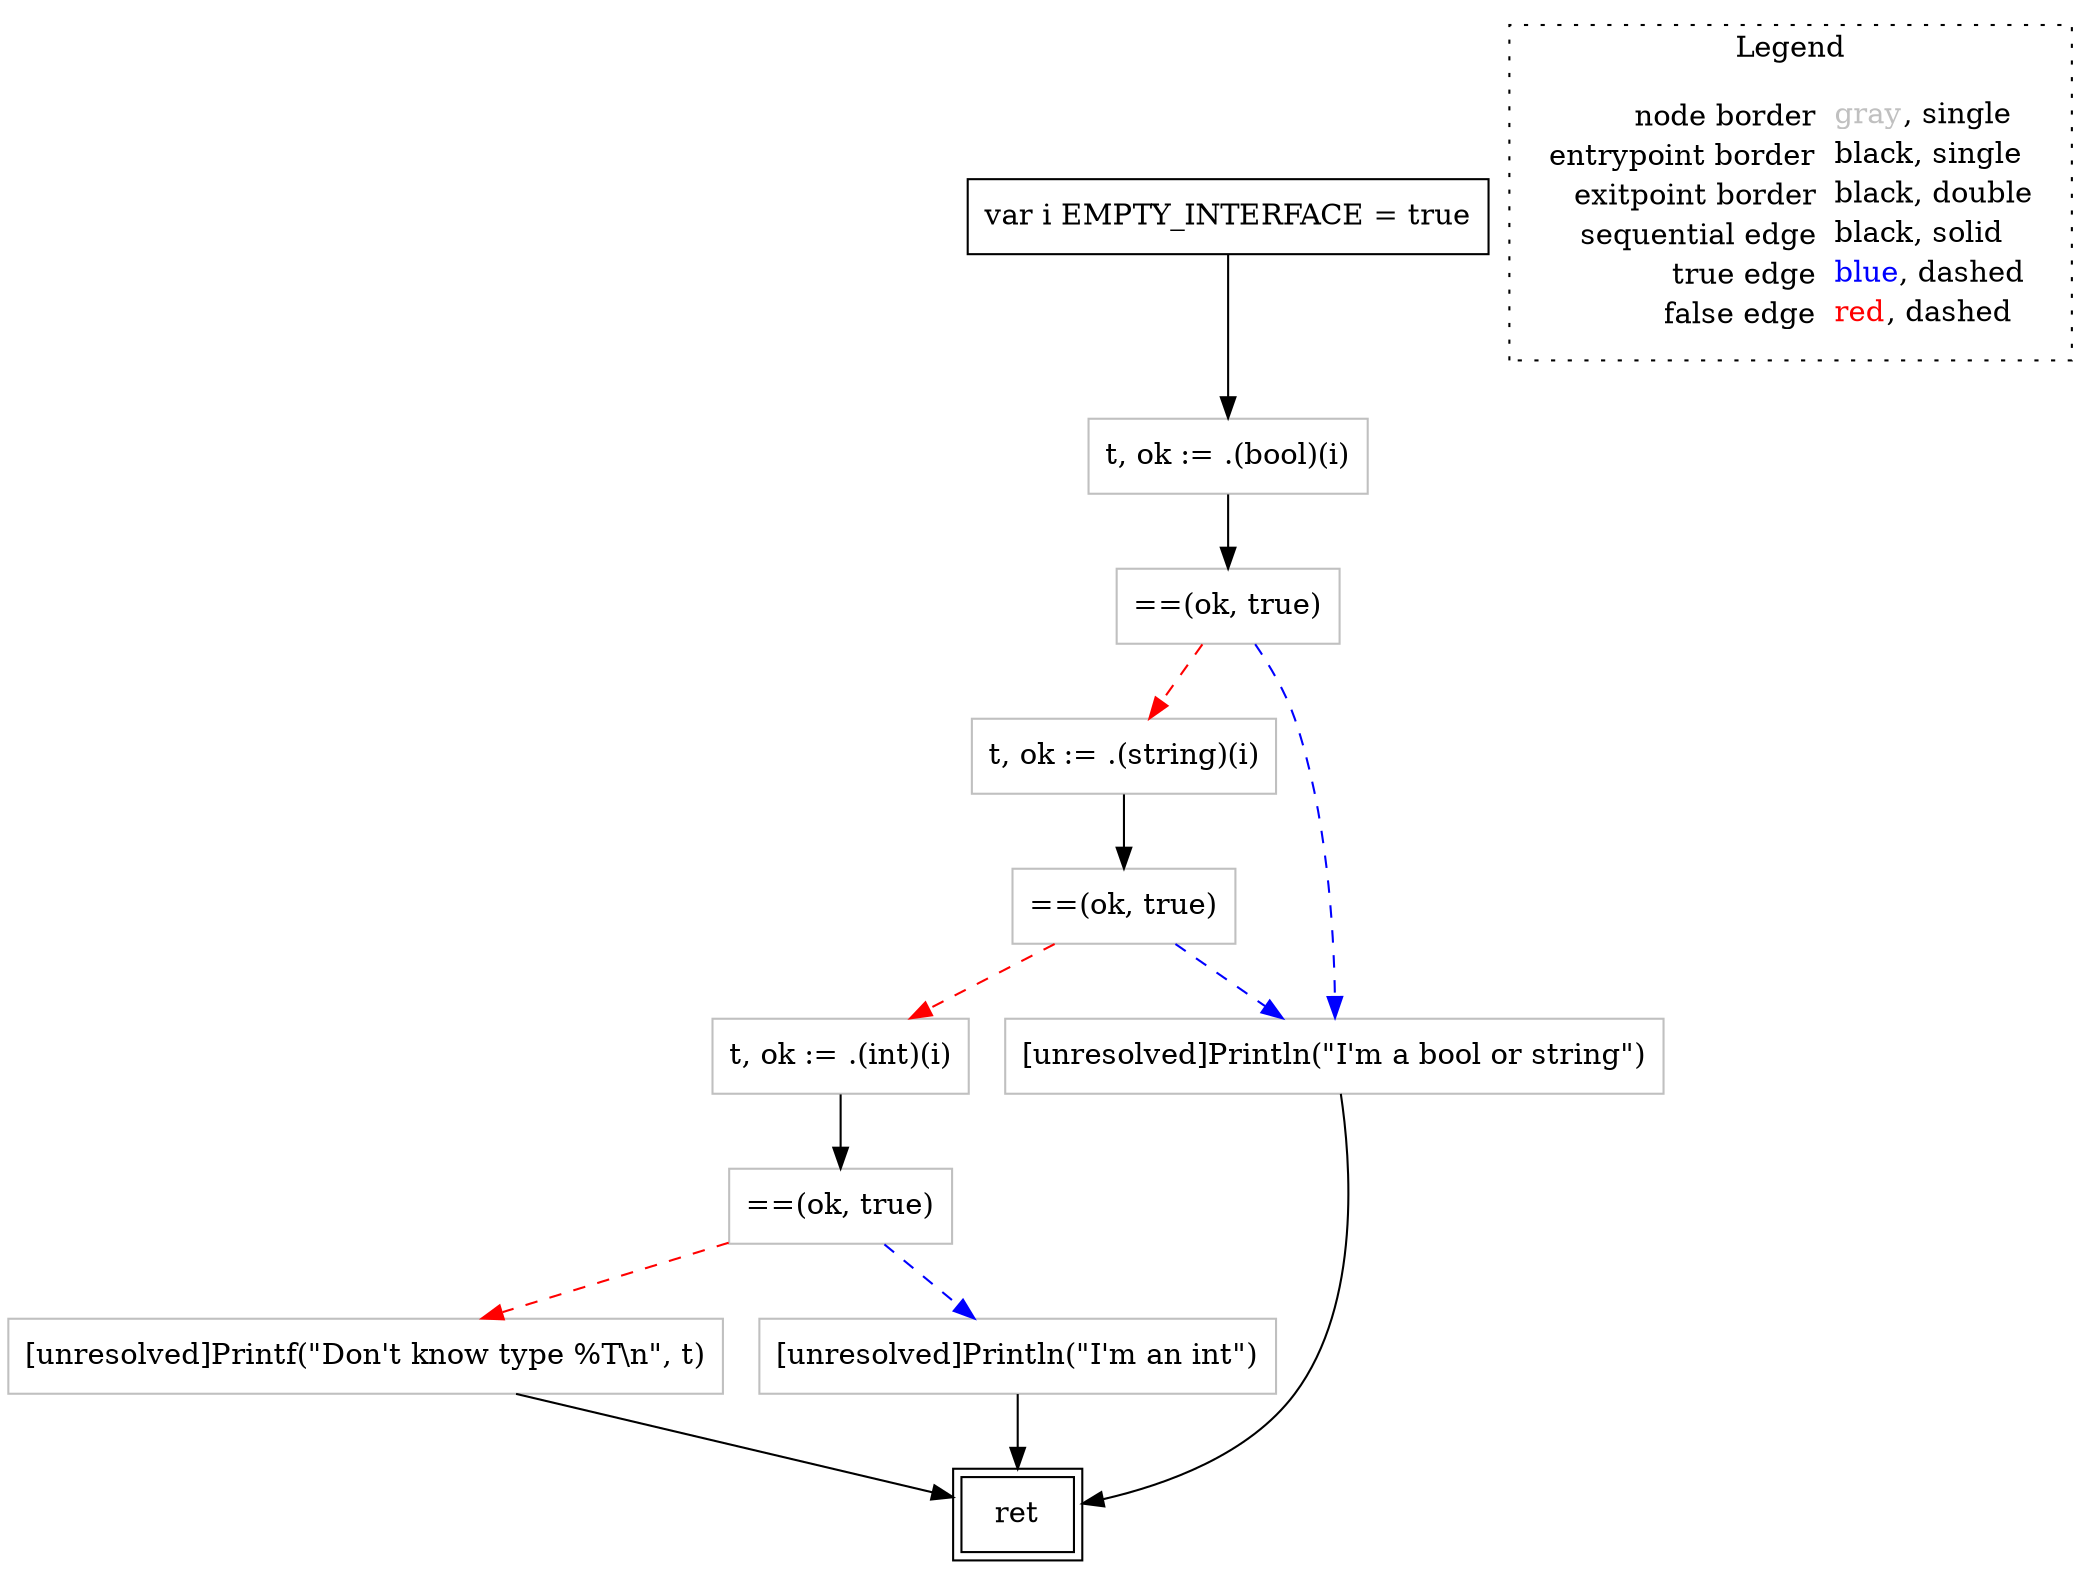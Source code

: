 digraph {
	"node0" [shape="rect",color="black",label=<var i EMPTY_INTERFACE = true>];
	"node1" [shape="rect",color="gray",label=<==(ok, true)>];
	"node2" [shape="rect",color="gray",label=<[unresolved]Printf(&quot;Don't know type %T\\n&quot;, t)>];
	"node3" [shape="rect",color="gray",label=<==(ok, true)>];
	"node4" [shape="rect",color="gray",label=<t, ok := .(int)(i)>];
	"node5" [shape="rect",color="gray",label=<t, ok := .(string)(i)>];
	"node6" [shape="rect",color="gray",label=<[unresolved]Println(&quot;I'm a bool or string&quot;)>];
	"node7" [shape="rect",color="gray",label=<t, ok := .(bool)(i)>];
	"node8" [shape="rect",color="gray",label=<[unresolved]Println(&quot;I'm an int&quot;)>];
	"node9" [shape="rect",color="gray",label=<==(ok, true)>];
	"node10" [shape="rect",color="black",peripheries="2",label=<ret>];
	"node1" -> "node2" [color="red",style="dashed"];
	"node1" -> "node8" [color="blue",style="dashed"];
	"node2" -> "node10" [color="black"];
	"node3" -> "node4" [color="red",style="dashed"];
	"node3" -> "node6" [color="blue",style="dashed"];
	"node4" -> "node1" [color="black"];
	"node5" -> "node3" [color="black"];
	"node6" -> "node10" [color="black"];
	"node7" -> "node9" [color="black"];
	"node0" -> "node7" [color="black"];
	"node8" -> "node10" [color="black"];
	"node9" -> "node5" [color="red",style="dashed"];
	"node9" -> "node6" [color="blue",style="dashed"];
subgraph cluster_legend {
	label="Legend";
	style=dotted;
	node [shape=plaintext];
	"legend" [label=<<table border="0" cellpadding="2" cellspacing="0" cellborder="0"><tr><td align="right">node border&nbsp;</td><td align="left"><font color="gray">gray</font>, single</td></tr><tr><td align="right">entrypoint border&nbsp;</td><td align="left"><font color="black">black</font>, single</td></tr><tr><td align="right">exitpoint border&nbsp;</td><td align="left"><font color="black">black</font>, double</td></tr><tr><td align="right">sequential edge&nbsp;</td><td align="left"><font color="black">black</font>, solid</td></tr><tr><td align="right">true edge&nbsp;</td><td align="left"><font color="blue">blue</font>, dashed</td></tr><tr><td align="right">false edge&nbsp;</td><td align="left"><font color="red">red</font>, dashed</td></tr></table>>];
}

}
